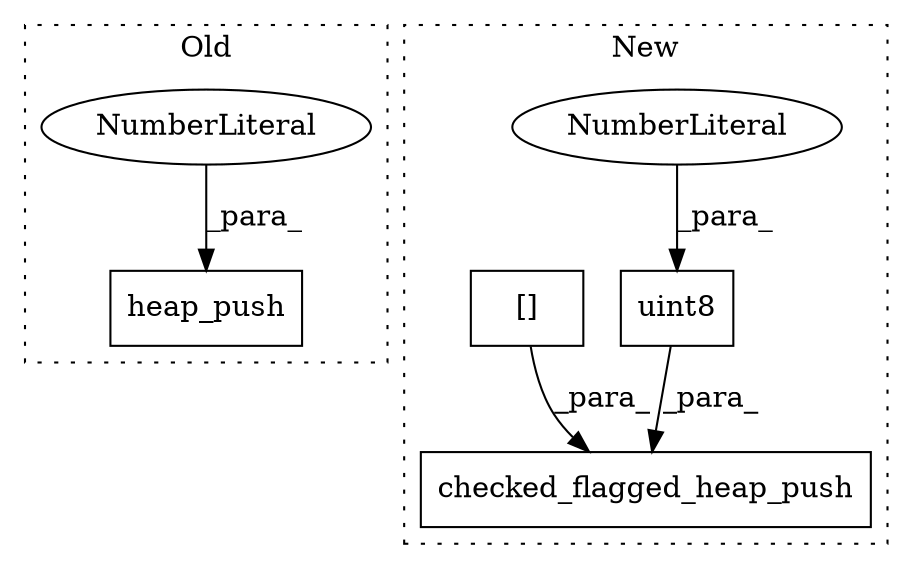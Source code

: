 digraph G {
subgraph cluster0 {
1 [label="heap_push" a="32" s="8467,8498" l="10,1" shape="box"];
4 [label="NumberLiteral" a="34" s="8497" l="1" shape="ellipse"];
label = "Old";
style="dotted";
}
subgraph cluster1 {
2 [label="uint8" a="32" s="8776,8783" l="6,1" shape="box"];
3 [label="NumberLiteral" a="34" s="8782" l="1" shape="ellipse"];
5 [label="checked_flagged_heap_push" a="32" s="8680,8784" l="26,1" shape="box"];
6 [label="[]" a="2" s="8726,8744" l="17,1" shape="box"];
label = "New";
style="dotted";
}
2 -> 5 [label="_para_"];
3 -> 2 [label="_para_"];
4 -> 1 [label="_para_"];
6 -> 5 [label="_para_"];
}